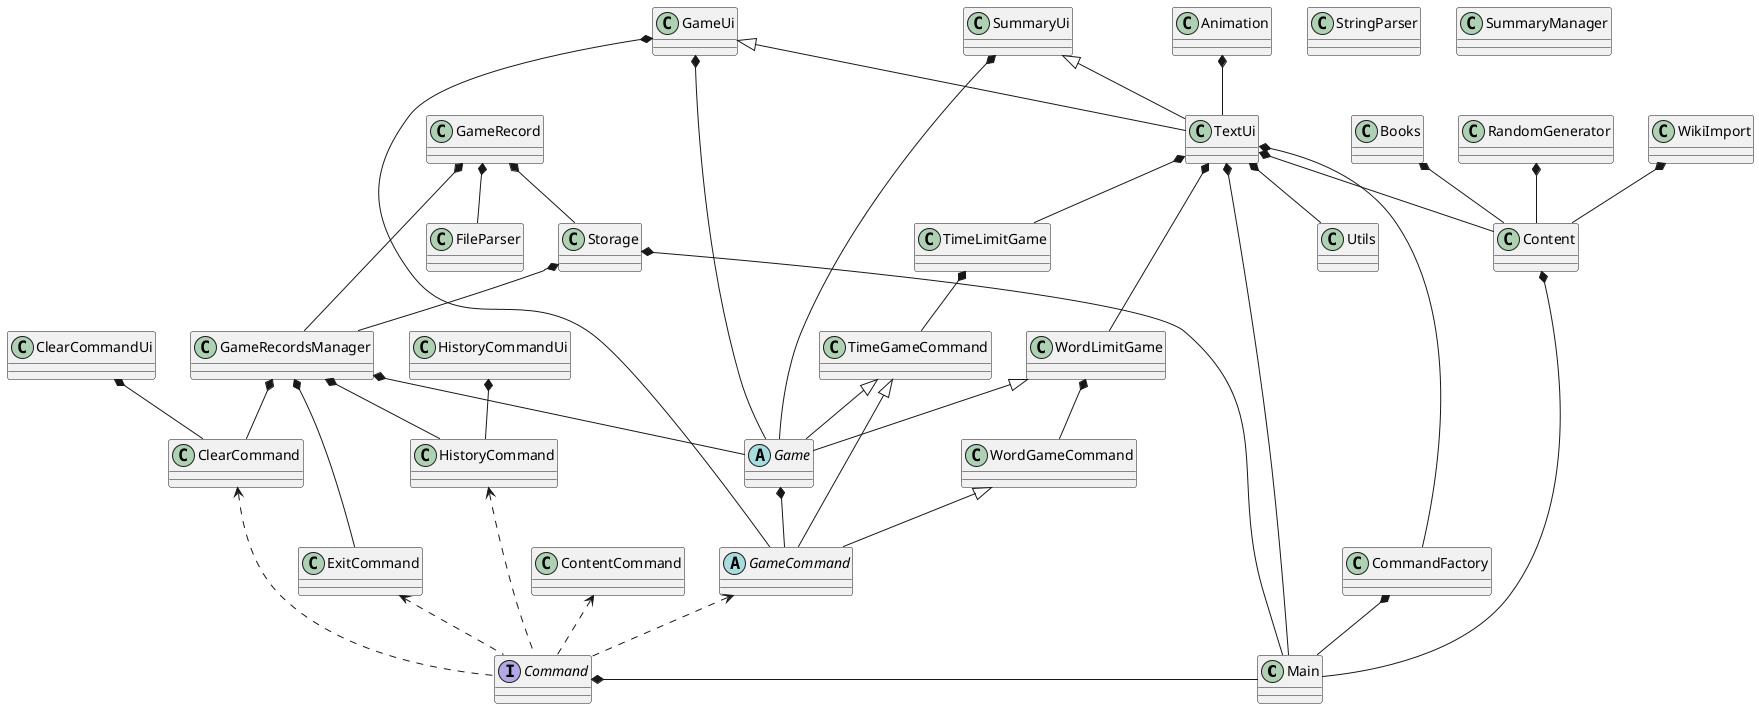 @startuml
'https://plantuml.com/class-diagram

class Main
interface Command
class ClearCommand
class ContentCommand
class ExitCommand
abstract class GameCommand
class HistoryCommand
class TimeGameCommand
class WordGameCommand
class CommandFactory
class Books
class Utils
class SummaryUi
class StringParser
class Content
class TimeLimitGame
class WordLimitGame
abstract class Game
class Storage
class Animation
class RandomGenerator
class WikiImport
class GameRecord
class GameRecordsManager
class SummaryManager
class FileParser
class ClearCommandUi
class GameUi
class HistoryCommandUi
class TextUi

ClearCommand <.. Command
ContentCommand <.. Command
ExitCommand <.. Command
GameCommand <.. Command
HistoryCommand <.. Command
TimeGameCommand <|-- GameCommand
WordGameCommand <|-- GameCommand
TimeGameCommand <|-- Game
WordLimitGame <|-- Game
GameUi <|-- TextUi
SummaryUi <|-- TextUi
Storage *- Main
Content *-- Main
TextUi *-- Main
CommandFactory *-- Main
Command *- Main
Animation *-- TextUi
GameUi *-- Game
SummaryUi *-- Game
GameRecordsManager *-- Game
Game *-- GameCommand
GameUi *-- GameCommand
GameRecordsManager *-- ClearCommand
ClearCommandUi *-- ClearCommand
GameRecordsManager *-- ExitCommand
GameRecordsManager *-- HistoryCommand
HistoryCommandUi *-- HistoryCommand
TimeLimitGame *-- TimeGameCommand
WordLimitGame *-- WordGameCommand
TextUi *- CommandFactory
TextUi *-- Utils
TextUi *-- Content
WikiImport *-- Content
RandomGenerator *-- Content
Books *-- Content
Storage *-- GameRecordsManager
GameRecord *-- GameRecordsManager
TextUi *-- TimeLimitGame
TextUi *-- WordLimitGame
GameRecord *-- FileParser
GameRecord *-- Storage

@enduml